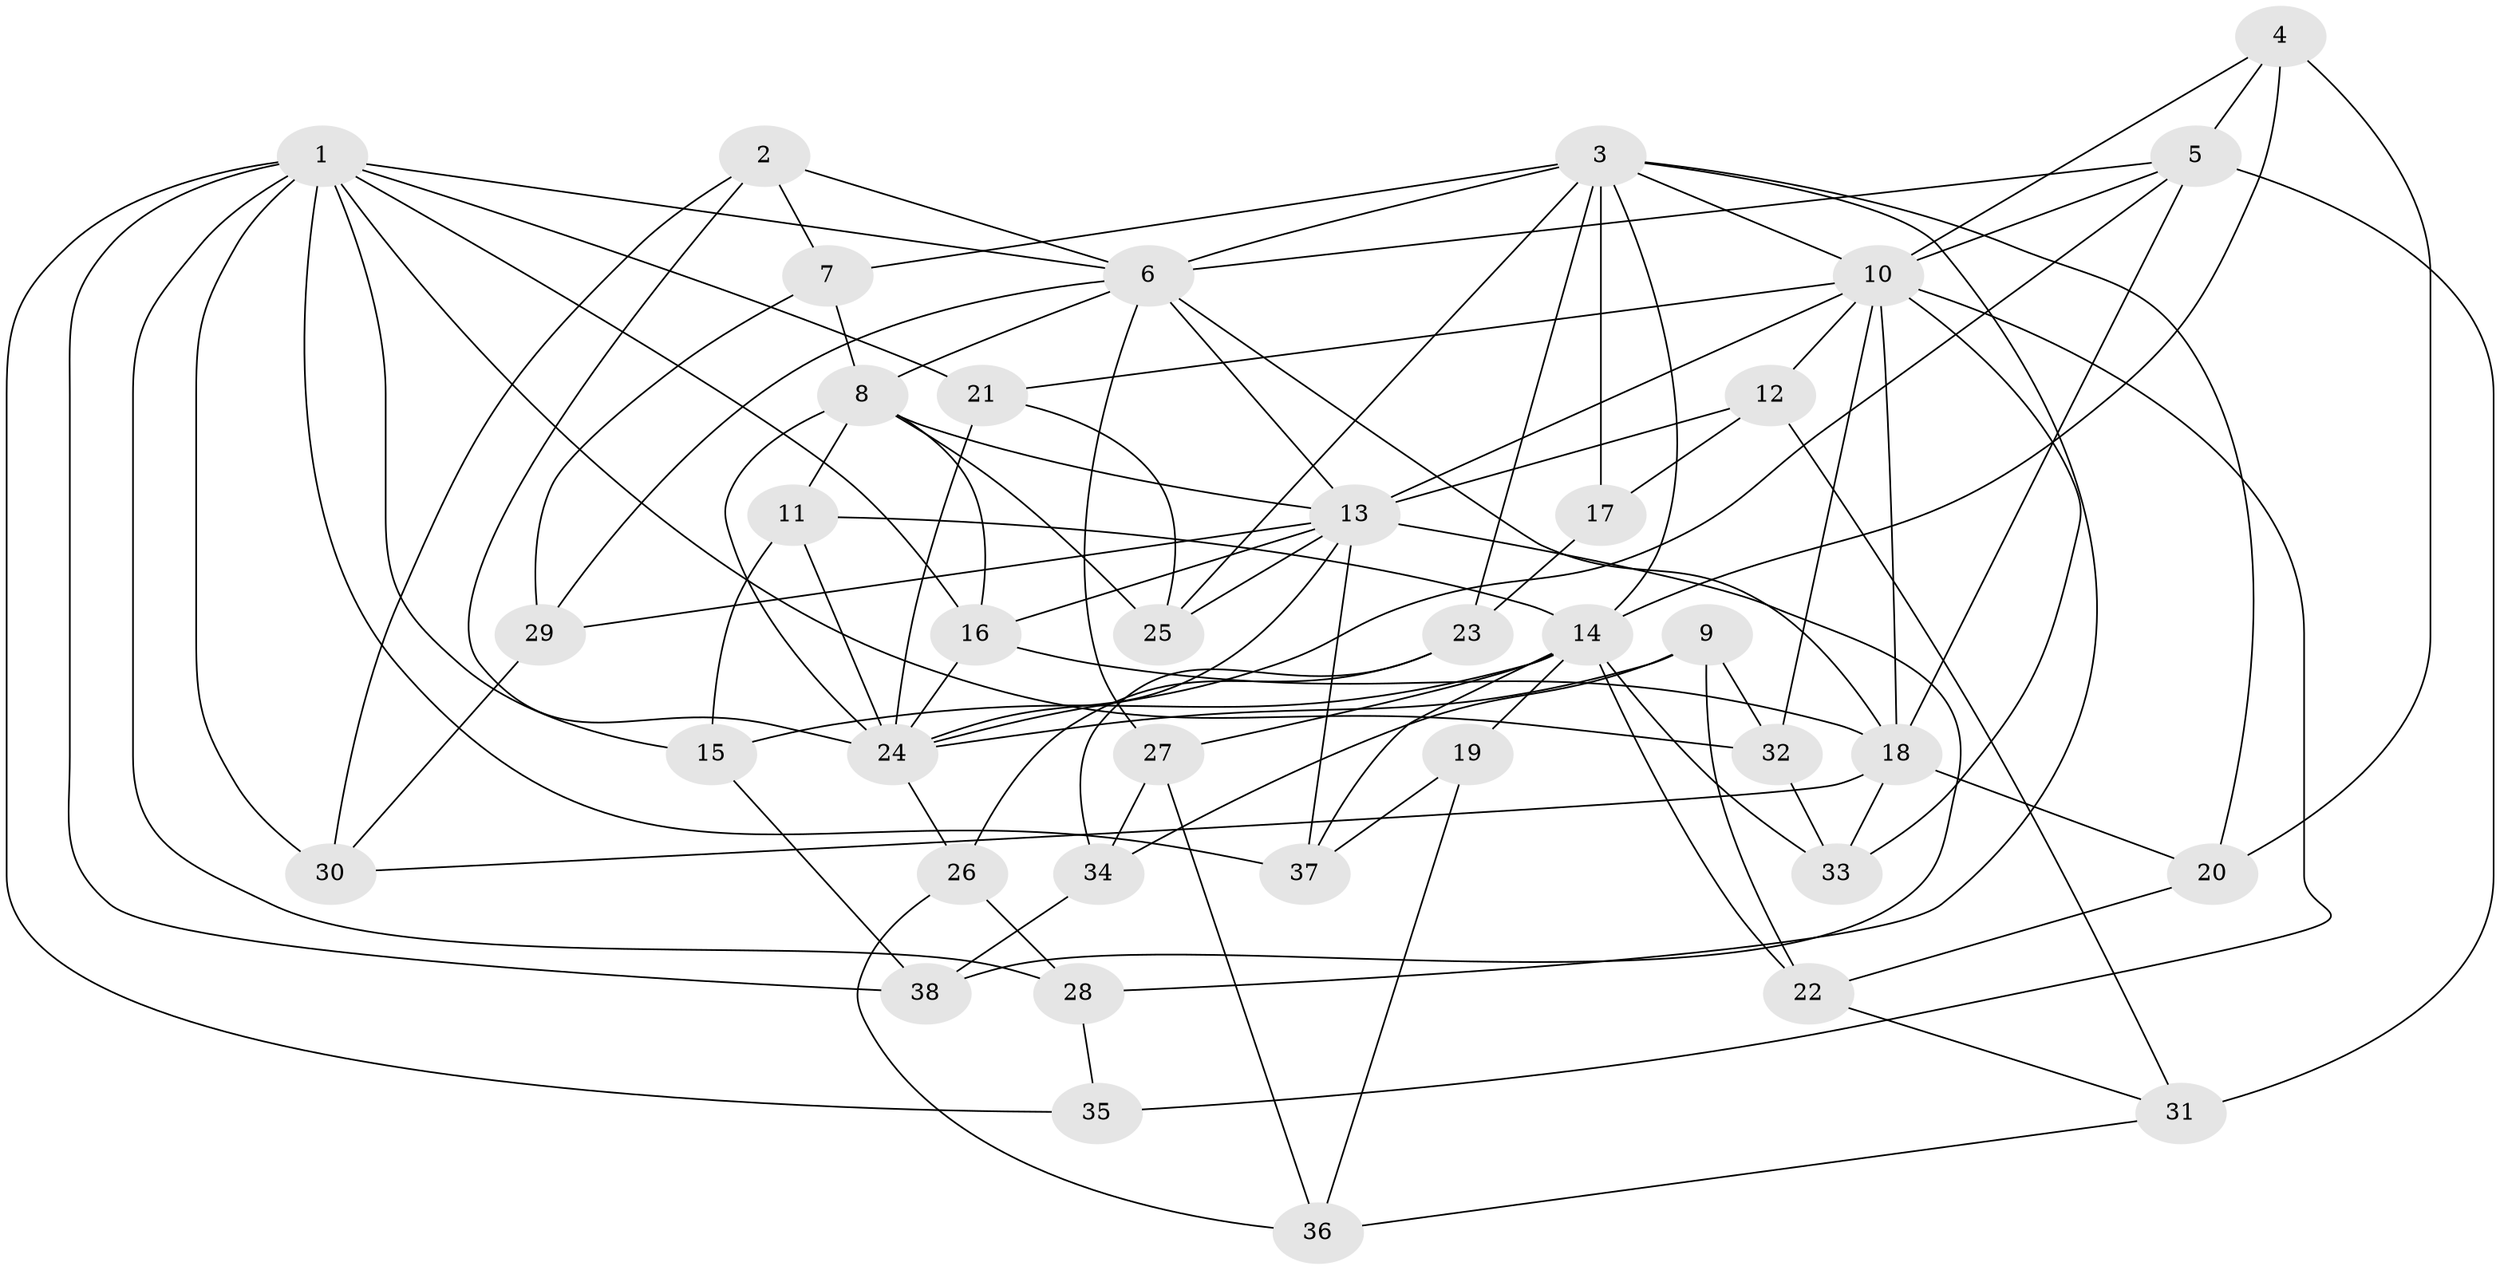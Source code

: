 // original degree distribution, {4: 1.0}
// Generated by graph-tools (version 1.1) at 2025/38/03/09/25 02:38:06]
// undirected, 38 vertices, 98 edges
graph export_dot {
graph [start="1"]
  node [color=gray90,style=filled];
  1;
  2;
  3;
  4;
  5;
  6;
  7;
  8;
  9;
  10;
  11;
  12;
  13;
  14;
  15;
  16;
  17;
  18;
  19;
  20;
  21;
  22;
  23;
  24;
  25;
  26;
  27;
  28;
  29;
  30;
  31;
  32;
  33;
  34;
  35;
  36;
  37;
  38;
  1 -- 6 [weight=1.0];
  1 -- 15 [weight=1.0];
  1 -- 16 [weight=1.0];
  1 -- 21 [weight=1.0];
  1 -- 28 [weight=1.0];
  1 -- 30 [weight=1.0];
  1 -- 32 [weight=1.0];
  1 -- 35 [weight=1.0];
  1 -- 37 [weight=1.0];
  1 -- 38 [weight=1.0];
  2 -- 6 [weight=1.0];
  2 -- 7 [weight=1.0];
  2 -- 24 [weight=1.0];
  2 -- 30 [weight=1.0];
  3 -- 6 [weight=1.0];
  3 -- 7 [weight=1.0];
  3 -- 10 [weight=1.0];
  3 -- 14 [weight=1.0];
  3 -- 17 [weight=2.0];
  3 -- 20 [weight=1.0];
  3 -- 23 [weight=1.0];
  3 -- 25 [weight=1.0];
  3 -- 28 [weight=1.0];
  4 -- 5 [weight=1.0];
  4 -- 10 [weight=1.0];
  4 -- 14 [weight=1.0];
  4 -- 20 [weight=1.0];
  5 -- 6 [weight=2.0];
  5 -- 10 [weight=1.0];
  5 -- 18 [weight=2.0];
  5 -- 24 [weight=1.0];
  5 -- 31 [weight=1.0];
  6 -- 8 [weight=1.0];
  6 -- 13 [weight=1.0];
  6 -- 18 [weight=1.0];
  6 -- 27 [weight=1.0];
  6 -- 29 [weight=1.0];
  7 -- 8 [weight=1.0];
  7 -- 29 [weight=1.0];
  8 -- 11 [weight=1.0];
  8 -- 13 [weight=2.0];
  8 -- 16 [weight=2.0];
  8 -- 24 [weight=2.0];
  8 -- 25 [weight=1.0];
  9 -- 22 [weight=1.0];
  9 -- 24 [weight=1.0];
  9 -- 32 [weight=1.0];
  9 -- 34 [weight=1.0];
  10 -- 12 [weight=1.0];
  10 -- 13 [weight=2.0];
  10 -- 18 [weight=1.0];
  10 -- 21 [weight=1.0];
  10 -- 32 [weight=1.0];
  10 -- 33 [weight=1.0];
  10 -- 35 [weight=2.0];
  11 -- 14 [weight=1.0];
  11 -- 15 [weight=1.0];
  11 -- 24 [weight=1.0];
  12 -- 13 [weight=1.0];
  12 -- 17 [weight=1.0];
  12 -- 31 [weight=1.0];
  13 -- 16 [weight=1.0];
  13 -- 24 [weight=1.0];
  13 -- 25 [weight=1.0];
  13 -- 29 [weight=1.0];
  13 -- 37 [weight=1.0];
  13 -- 38 [weight=1.0];
  14 -- 15 [weight=1.0];
  14 -- 19 [weight=2.0];
  14 -- 22 [weight=1.0];
  14 -- 27 [weight=1.0];
  14 -- 33 [weight=1.0];
  14 -- 37 [weight=1.0];
  15 -- 38 [weight=1.0];
  16 -- 18 [weight=1.0];
  16 -- 24 [weight=1.0];
  17 -- 23 [weight=1.0];
  18 -- 20 [weight=1.0];
  18 -- 30 [weight=1.0];
  18 -- 33 [weight=1.0];
  19 -- 36 [weight=1.0];
  19 -- 37 [weight=1.0];
  20 -- 22 [weight=1.0];
  21 -- 24 [weight=1.0];
  21 -- 25 [weight=1.0];
  22 -- 31 [weight=1.0];
  23 -- 26 [weight=1.0];
  23 -- 34 [weight=1.0];
  24 -- 26 [weight=1.0];
  26 -- 28 [weight=1.0];
  26 -- 36 [weight=1.0];
  27 -- 34 [weight=1.0];
  27 -- 36 [weight=1.0];
  28 -- 35 [weight=1.0];
  29 -- 30 [weight=1.0];
  31 -- 36 [weight=1.0];
  32 -- 33 [weight=1.0];
  34 -- 38 [weight=1.0];
}
